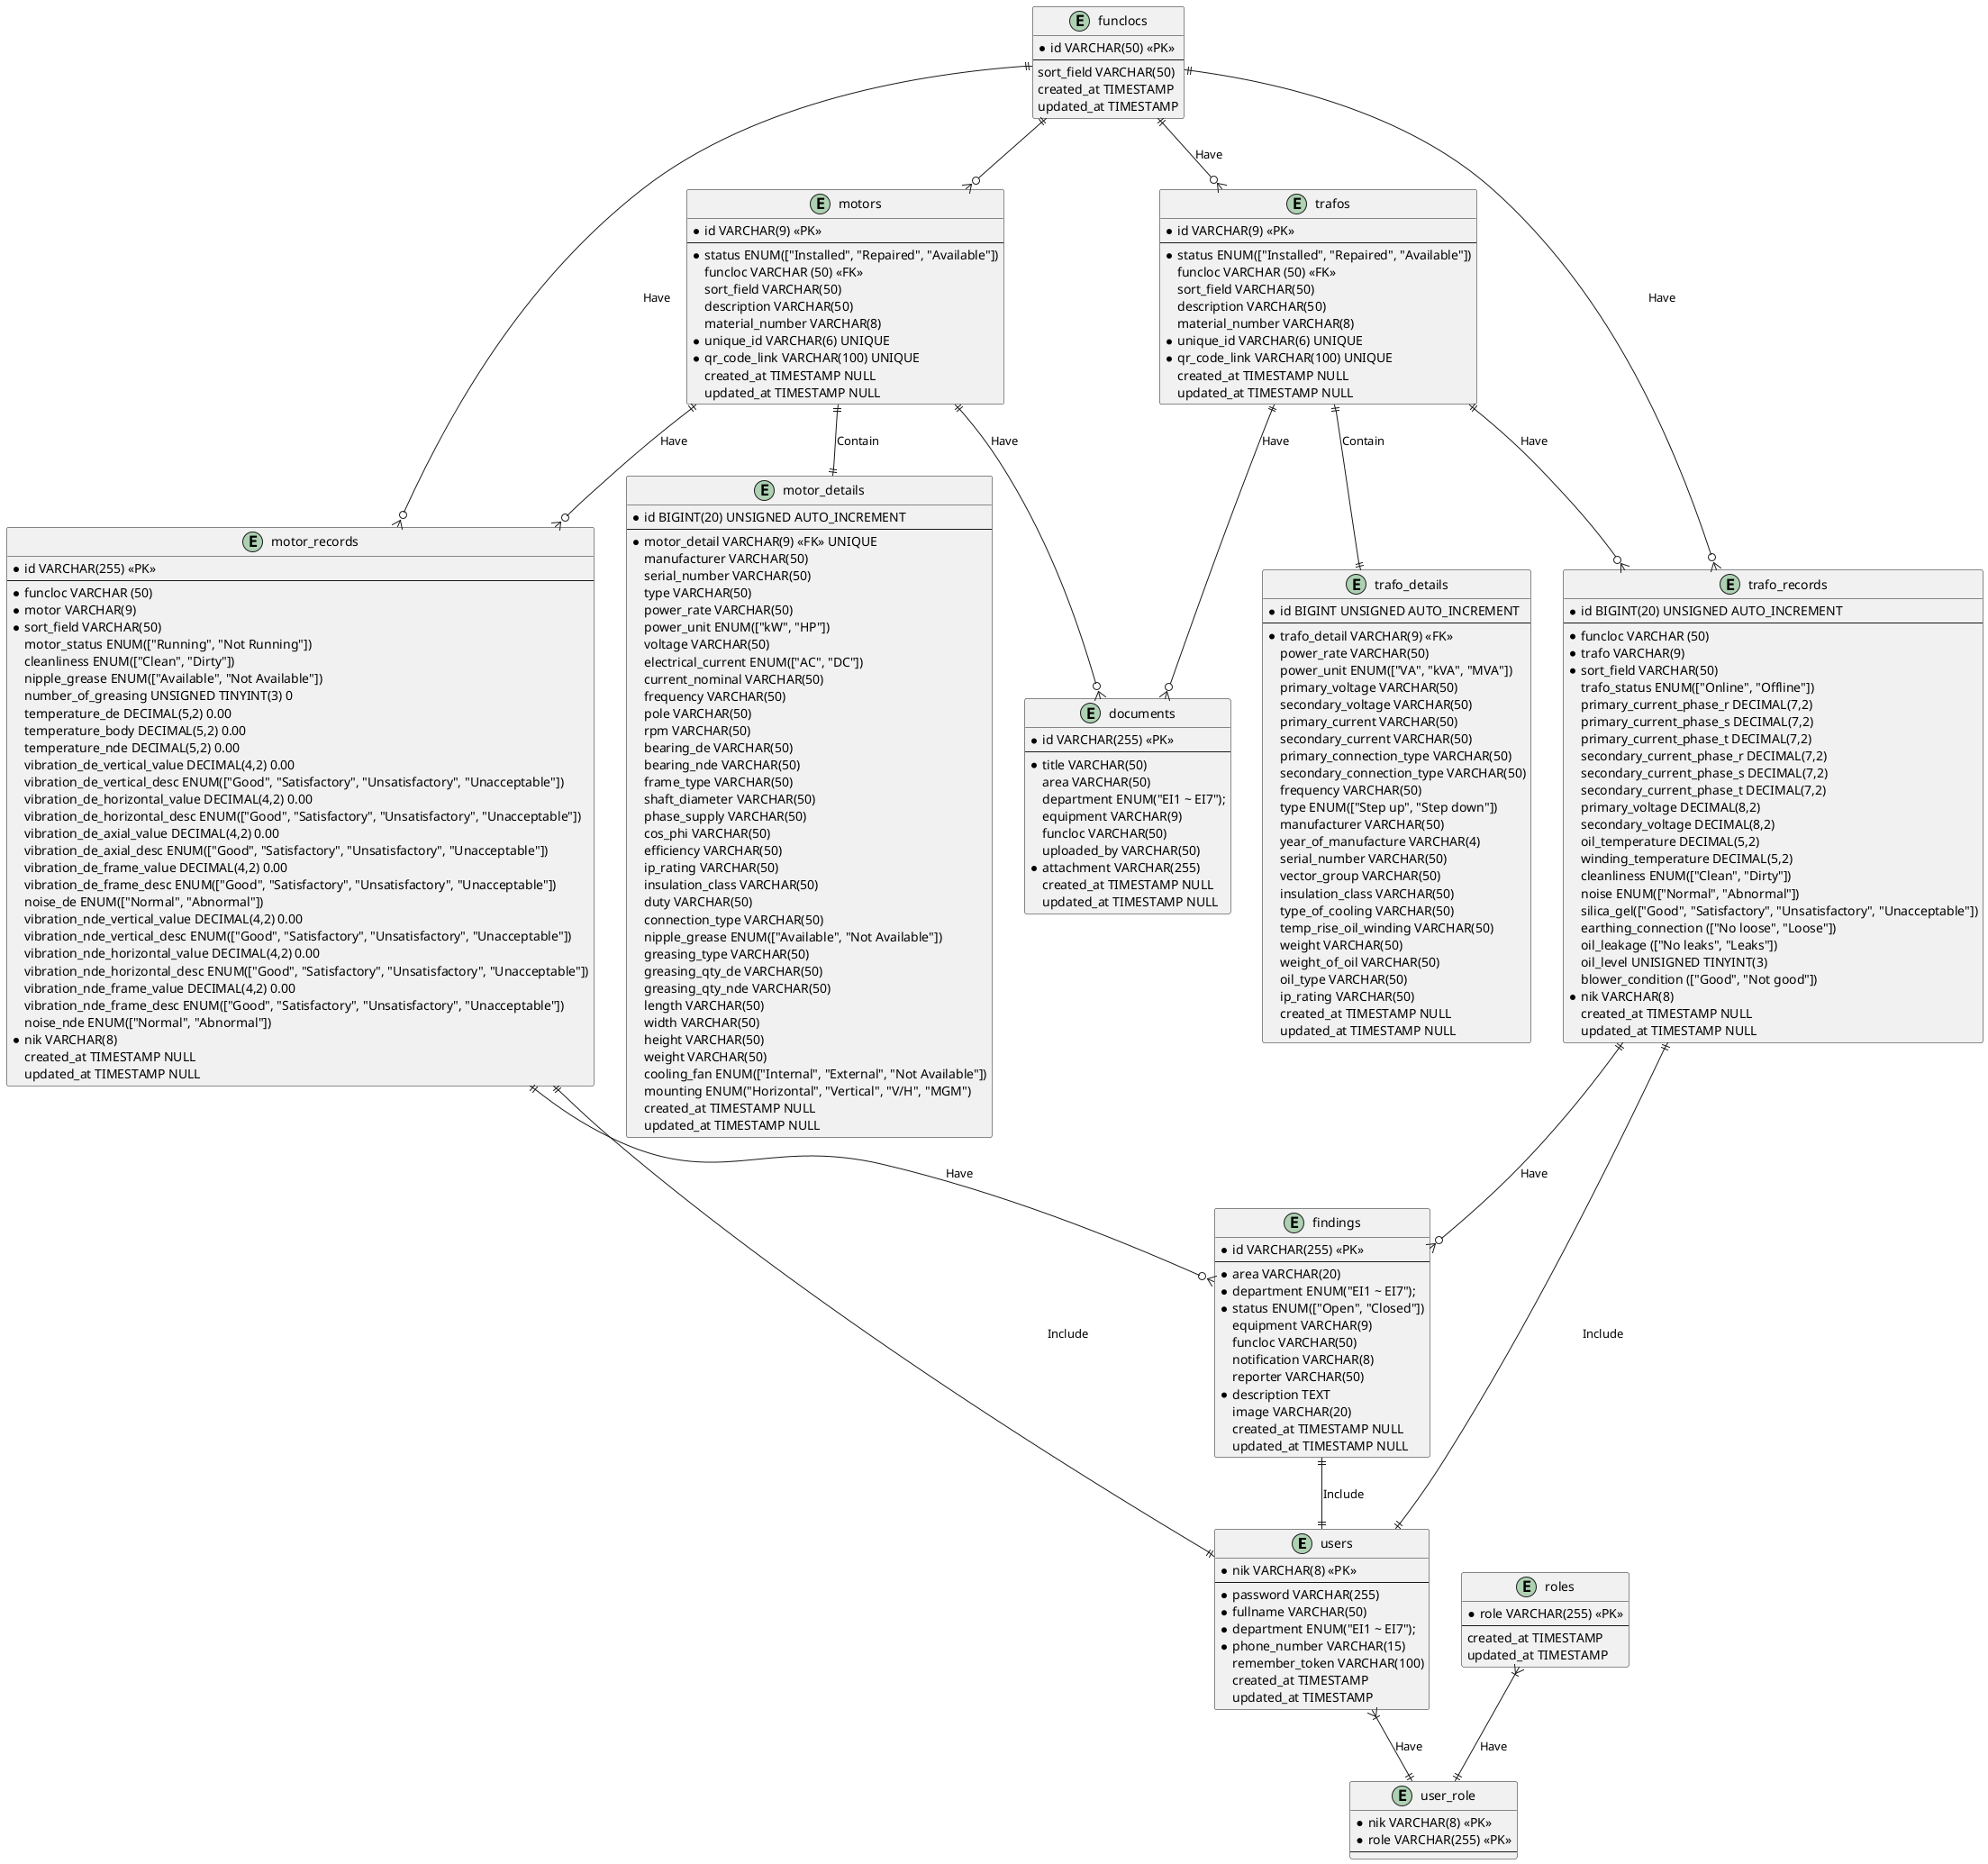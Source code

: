 @startuml fajar_e_maintenance

entity users {
  * nik VARCHAR(8) <<PK>>
  --
  * password VARCHAR(255)
  * fullname VARCHAR(50)
  * department ENUM("EI1 ~ EI7");
  * phone_number VARCHAR(15)
    remember_token VARCHAR(100)
    created_at TIMESTAMP
    updated_at TIMESTAMP
}

entity user_role {
  * nik VARCHAR(8) <<PK>>
  * role VARCHAR(255) <<PK>>
  --
}

entity roles {
  * role VARCHAR(255) <<PK>>
  --
    created_at TIMESTAMP
    updated_at TIMESTAMP
}

entity funclocs
{
  * id VARCHAR(50) <<PK>>
  --
    sort_field VARCHAR(50)
    created_at TIMESTAMP
    updated_at TIMESTAMP
}

entity motors
{
  * id VARCHAR(9) <<PK>>
  --
  * status ENUM(["Installed", "Repaired", "Available"])
    funcloc VARCHAR (50) <<FK>>
    sort_field VARCHAR(50)
    description VARCHAR(50)
    material_number VARCHAR(8)
  * unique_id VARCHAR(6) UNIQUE
  * qr_code_link VARCHAR(100) UNIQUE
    created_at TIMESTAMP NULL
    updated_at TIMESTAMP NULL
}

entity motor_details {
  * id BIGINT(20) UNSIGNED AUTO_INCREMENT
  --
  * motor_detail VARCHAR(9) <<FK>> UNIQUE
    manufacturer VARCHAR(50)
    serial_number VARCHAR(50)
    type VARCHAR(50)
    power_rate VARCHAR(50)
    power_unit ENUM(["kW", "HP"])
    voltage VARCHAR(50)
    electrical_current ENUM(["AC", "DC"])
    current_nominal VARCHAR(50)
    frequency VARCHAR(50)
    pole VARCHAR(50)
    rpm VARCHAR(50)
    bearing_de VARCHAR(50)
    bearing_nde VARCHAR(50)
    frame_type VARCHAR(50)
    shaft_diameter VARCHAR(50)
    phase_supply VARCHAR(50)
    cos_phi VARCHAR(50)
    efficiency VARCHAR(50)
    ip_rating VARCHAR(50)
    insulation_class VARCHAR(50)
    duty VARCHAR(50)
    connection_type VARCHAR(50)
    nipple_grease ENUM(["Available", "Not Available"])
    greasing_type VARCHAR(50)
    greasing_qty_de VARCHAR(50) 
    greasing_qty_nde VARCHAR(50)
    length VARCHAR(50)
    width VARCHAR(50)
    height VARCHAR(50) 
    weight VARCHAR(50)
    cooling_fan ENUM(["Internal", "External", "Not Available"])
    mounting ENUM("Horizontal", "Vertical", "V/H", "MGM") 
    created_at TIMESTAMP NULL
    updated_at TIMESTAMP NULL
}

entity motor_records {
  * id VARCHAR(255) <<PK>>
  --
  * funcloc VARCHAR (50)
  * motor VARCHAR(9)
  * sort_field VARCHAR(50)
    motor_status ENUM(["Running", "Not Running"])
    cleanliness ENUM(["Clean", "Dirty"])
    nipple_grease ENUM(["Available", "Not Available"])
    number_of_greasing UNSIGNED TINYINT(3) 0
    temperature_de DECIMAL(5,2) 0.00
    temperature_body DECIMAL(5,2) 0.00
    temperature_nde DECIMAL(5,2) 0.00    
    vibration_de_vertical_value DECIMAL(4,2) 0.00
    vibration_de_vertical_desc ENUM(["Good", "Satisfactory", "Unsatisfactory", "Unacceptable"]) 
    vibration_de_horizontal_value DECIMAL(4,2) 0.00
    vibration_de_horizontal_desc ENUM(["Good", "Satisfactory", "Unsatisfactory", "Unacceptable"]) 
    vibration_de_axial_value DECIMAL(4,2) 0.00
    vibration_de_axial_desc ENUM(["Good", "Satisfactory", "Unsatisfactory", "Unacceptable"])  
    vibration_de_frame_value DECIMAL(4,2) 0.00
    vibration_de_frame_desc ENUM(["Good", "Satisfactory", "Unsatisfactory", "Unacceptable"]) 
    noise_de ENUM(["Normal", "Abnormal"])
    vibration_nde_vertical_value DECIMAL(4,2) 0.00
    vibration_nde_vertical_desc ENUM(["Good", "Satisfactory", "Unsatisfactory", "Unacceptable"]) 
    vibration_nde_horizontal_value DECIMAL(4,2) 0.00
    vibration_nde_horizontal_desc ENUM(["Good", "Satisfactory", "Unsatisfactory", "Unacceptable"])   
    vibration_nde_frame_value DECIMAL(4,2) 0.00
    vibration_nde_frame_desc ENUM(["Good", "Satisfactory", "Unsatisfactory", "Unacceptable"])   
    noise_nde ENUM(["Normal", "Abnormal"])
  * nik VARCHAR(8)
    created_at TIMESTAMP NULL
    updated_at TIMESTAMP NULL
}

entity trafos {
  * id VARCHAR(9) <<PK>>
  --
  * status ENUM(["Installed", "Repaired", "Available"])
    funcloc VARCHAR (50) <<FK>>
    sort_field VARCHAR(50)
    description VARCHAR(50)
    material_number VARCHAR(8)
  * unique_id VARCHAR(6) UNIQUE
  * qr_code_link VARCHAR(100) UNIQUE
    created_at TIMESTAMP NULL
    updated_at TIMESTAMP NULL
}

entity trafo_details {
  * id BIGINT UNSIGNED AUTO_INCREMENT
  --
  * trafo_detail VARCHAR(9) <<FK>>
    power_rate VARCHAR(50)
    power_unit ENUM(["VA", "kVA", "MVA"])
    primary_voltage VARCHAR(50)
    secondary_voltage VARCHAR(50)  
    primary_current VARCHAR(50)
    secondary_current VARCHAR(50)
    primary_connection_type VARCHAR(50)
    secondary_connection_type VARCHAR(50)
    frequency VARCHAR(50)
    type ENUM(["Step up", "Step down"])
    manufacturer VARCHAR(50)
    year_of_manufacture VARCHAR(4)
    serial_number VARCHAR(50)
    vector_group VARCHAR(50)
    insulation_class VARCHAR(50)
    type_of_cooling VARCHAR(50)
    temp_rise_oil_winding VARCHAR(50)
    weight VARCHAR(50)
    weight_of_oil VARCHAR(50)
    oil_type VARCHAR(50)
    ip_rating VARCHAR(50)
    created_at TIMESTAMP NULL
    updated_at TIMESTAMP NULL
}

entity trafo_records {
  * id BIGINT(20) UNSIGNED AUTO_INCREMENT
  --
  * funcloc VARCHAR (50)
  * trafo VARCHAR(9)
  * sort_field VARCHAR(50)
    trafo_status ENUM(["Online", "Offline"])
    primary_current_phase_r DECIMAL(7,2)
    primary_current_phase_s DECIMAL(7,2)
    primary_current_phase_t DECIMAL(7,2) 
    secondary_current_phase_r DECIMAL(7,2)
    secondary_current_phase_s DECIMAL(7,2)
    secondary_current_phase_t DECIMAL(7,2)
    primary_voltage DECIMAL(8,2)
    secondary_voltage DECIMAL(8,2)
    oil_temperature DECIMAL(5,2) 
    winding_temperature DECIMAL(5,2) 
    cleanliness ENUM(["Clean", "Dirty"])
    noise ENUM(["Normal", "Abnormal"])
    silica_gel(["Good", "Satisfactory", "Unsatisfactory", "Unacceptable"])
    earthing_connection (["No loose", "Loose"])
    oil_leakage (["No leaks", "Leaks"])
    oil_level UNISIGNED TINYINT(3)
    blower_condition (["Good", "Not good"])
  * nik VARCHAR(8)
    created_at TIMESTAMP NULL
    updated_at TIMESTAMP NULL
}

entity findings {
  * id VARCHAR(255) <<PK>>
  --
  * area VARCHAR(20)
  * department ENUM("EI1 ~ EI7");
  * status ENUM(["Open", "Closed"])
    equipment VARCHAR(9)
    funcloc VARCHAR(50)
    notification VARCHAR(8)
    reporter VARCHAR(50)  
  * description TEXT
    image VARCHAR(20)
    created_at TIMESTAMP NULL
    updated_at TIMESTAMP NULL
}

entity documents {
  * id VARCHAR(255) <<PK>>
  --
  * title VARCHAR(50)
    area VARCHAR(50)
    department ENUM("EI1 ~ EI7");
    equipment VARCHAR(9)
    funcloc VARCHAR(50)
    uploaded_by VARCHAR(50)
  * attachment VARCHAR(255)
    created_at TIMESTAMP NULL
    updated_at TIMESTAMP NULL
}
 
users }|--|| user_role : Have
roles }|--|| user_role : Have

funclocs ||--o{ motors
funclocs ||--o{ motor_records : Have
motors ||--o{ motor_records : Have
motors ||--|| motor_details : Contain
motor_records ||--|| users : Include

funclocs ||--o{ trafos : Have
funclocs ||--o{ trafo_records : Have
trafos ||--o{ trafo_records : Have
trafos ||--|| trafo_details : Contain
trafo_records ||--|| users : Include

findings ||--|| users : Include
motor_records ||--o{ findings : Have
trafo_records ||--o{ findings : Have

motors ||--o{ documents : Have
trafos ||--o{ documents : Have

@enduml